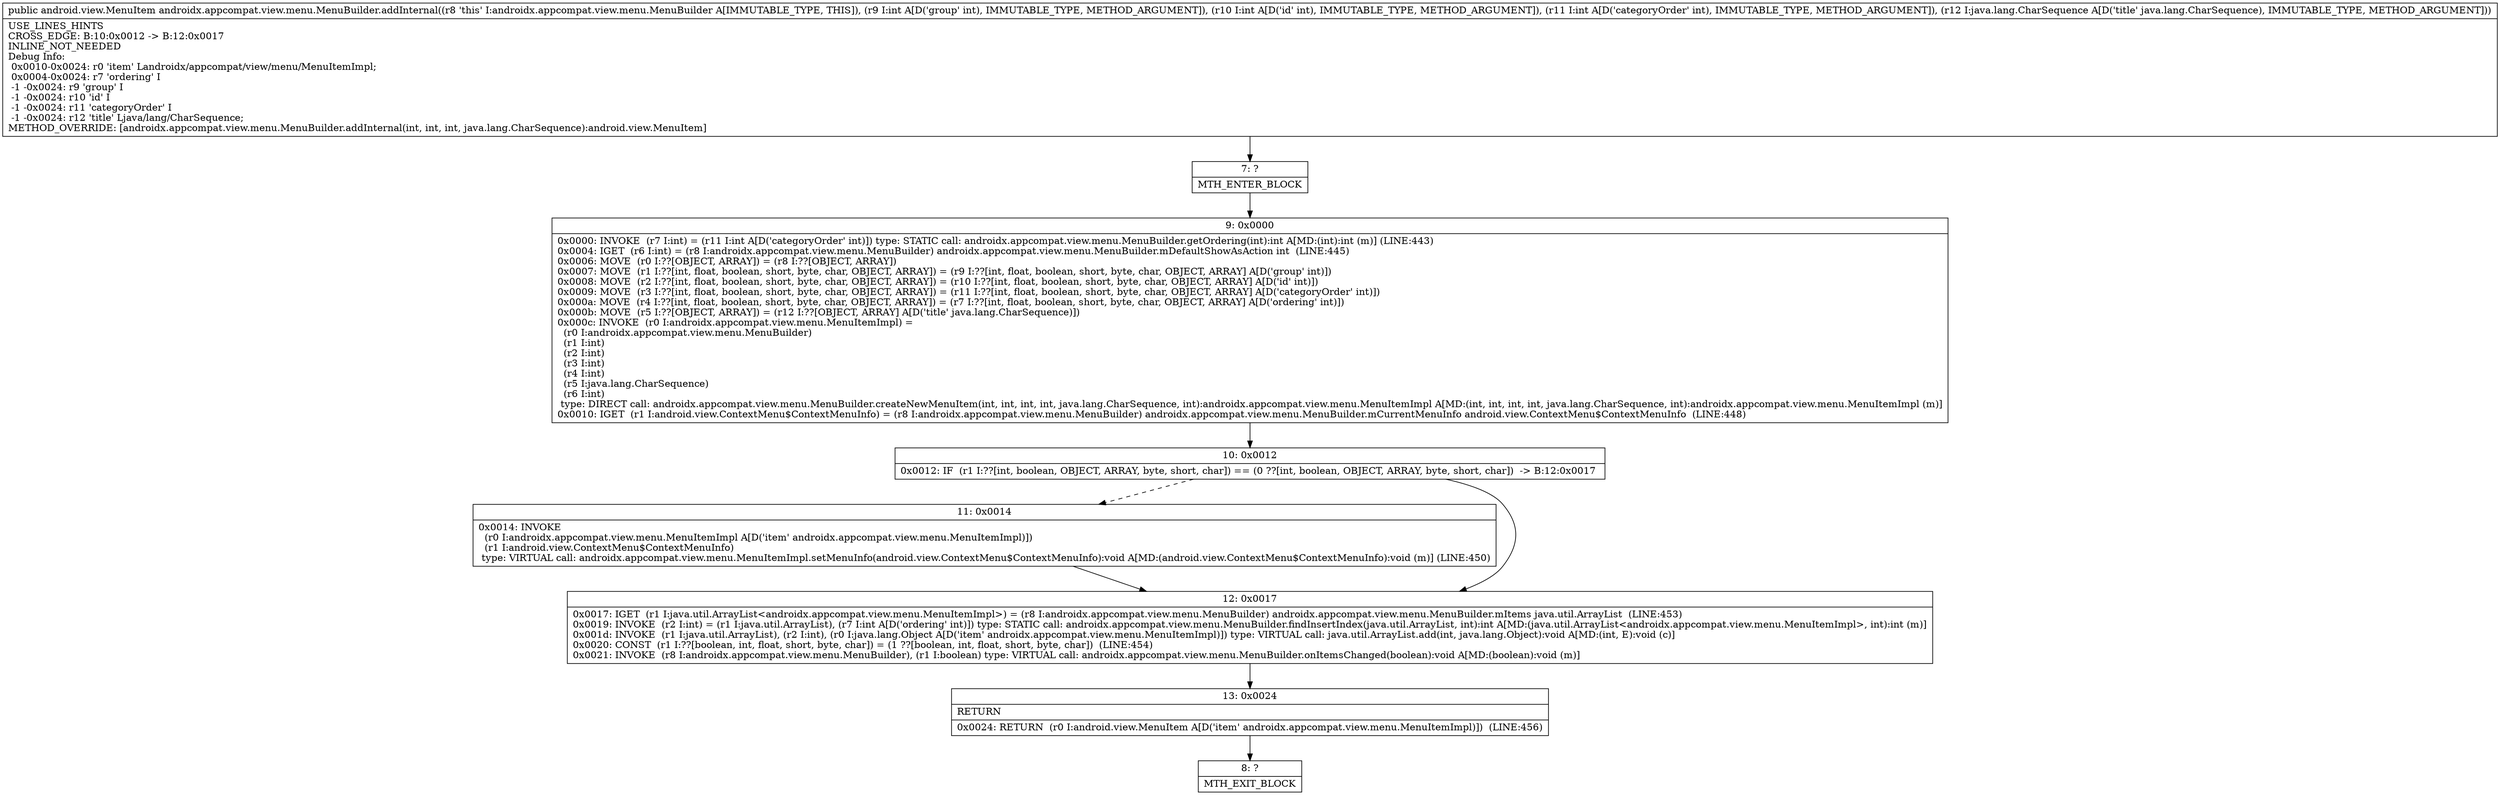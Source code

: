 digraph "CFG forandroidx.appcompat.view.menu.MenuBuilder.addInternal(IIILjava\/lang\/CharSequence;)Landroid\/view\/MenuItem;" {
Node_7 [shape=record,label="{7\:\ ?|MTH_ENTER_BLOCK\l}"];
Node_9 [shape=record,label="{9\:\ 0x0000|0x0000: INVOKE  (r7 I:int) = (r11 I:int A[D('categoryOrder' int)]) type: STATIC call: androidx.appcompat.view.menu.MenuBuilder.getOrdering(int):int A[MD:(int):int (m)] (LINE:443)\l0x0004: IGET  (r6 I:int) = (r8 I:androidx.appcompat.view.menu.MenuBuilder) androidx.appcompat.view.menu.MenuBuilder.mDefaultShowAsAction int  (LINE:445)\l0x0006: MOVE  (r0 I:??[OBJECT, ARRAY]) = (r8 I:??[OBJECT, ARRAY]) \l0x0007: MOVE  (r1 I:??[int, float, boolean, short, byte, char, OBJECT, ARRAY]) = (r9 I:??[int, float, boolean, short, byte, char, OBJECT, ARRAY] A[D('group' int)]) \l0x0008: MOVE  (r2 I:??[int, float, boolean, short, byte, char, OBJECT, ARRAY]) = (r10 I:??[int, float, boolean, short, byte, char, OBJECT, ARRAY] A[D('id' int)]) \l0x0009: MOVE  (r3 I:??[int, float, boolean, short, byte, char, OBJECT, ARRAY]) = (r11 I:??[int, float, boolean, short, byte, char, OBJECT, ARRAY] A[D('categoryOrder' int)]) \l0x000a: MOVE  (r4 I:??[int, float, boolean, short, byte, char, OBJECT, ARRAY]) = (r7 I:??[int, float, boolean, short, byte, char, OBJECT, ARRAY] A[D('ordering' int)]) \l0x000b: MOVE  (r5 I:??[OBJECT, ARRAY]) = (r12 I:??[OBJECT, ARRAY] A[D('title' java.lang.CharSequence)]) \l0x000c: INVOKE  (r0 I:androidx.appcompat.view.menu.MenuItemImpl) = \l  (r0 I:androidx.appcompat.view.menu.MenuBuilder)\l  (r1 I:int)\l  (r2 I:int)\l  (r3 I:int)\l  (r4 I:int)\l  (r5 I:java.lang.CharSequence)\l  (r6 I:int)\l type: DIRECT call: androidx.appcompat.view.menu.MenuBuilder.createNewMenuItem(int, int, int, int, java.lang.CharSequence, int):androidx.appcompat.view.menu.MenuItemImpl A[MD:(int, int, int, int, java.lang.CharSequence, int):androidx.appcompat.view.menu.MenuItemImpl (m)]\l0x0010: IGET  (r1 I:android.view.ContextMenu$ContextMenuInfo) = (r8 I:androidx.appcompat.view.menu.MenuBuilder) androidx.appcompat.view.menu.MenuBuilder.mCurrentMenuInfo android.view.ContextMenu$ContextMenuInfo  (LINE:448)\l}"];
Node_10 [shape=record,label="{10\:\ 0x0012|0x0012: IF  (r1 I:??[int, boolean, OBJECT, ARRAY, byte, short, char]) == (0 ??[int, boolean, OBJECT, ARRAY, byte, short, char])  \-\> B:12:0x0017 \l}"];
Node_11 [shape=record,label="{11\:\ 0x0014|0x0014: INVOKE  \l  (r0 I:androidx.appcompat.view.menu.MenuItemImpl A[D('item' androidx.appcompat.view.menu.MenuItemImpl)])\l  (r1 I:android.view.ContextMenu$ContextMenuInfo)\l type: VIRTUAL call: androidx.appcompat.view.menu.MenuItemImpl.setMenuInfo(android.view.ContextMenu$ContextMenuInfo):void A[MD:(android.view.ContextMenu$ContextMenuInfo):void (m)] (LINE:450)\l}"];
Node_12 [shape=record,label="{12\:\ 0x0017|0x0017: IGET  (r1 I:java.util.ArrayList\<androidx.appcompat.view.menu.MenuItemImpl\>) = (r8 I:androidx.appcompat.view.menu.MenuBuilder) androidx.appcompat.view.menu.MenuBuilder.mItems java.util.ArrayList  (LINE:453)\l0x0019: INVOKE  (r2 I:int) = (r1 I:java.util.ArrayList), (r7 I:int A[D('ordering' int)]) type: STATIC call: androidx.appcompat.view.menu.MenuBuilder.findInsertIndex(java.util.ArrayList, int):int A[MD:(java.util.ArrayList\<androidx.appcompat.view.menu.MenuItemImpl\>, int):int (m)]\l0x001d: INVOKE  (r1 I:java.util.ArrayList), (r2 I:int), (r0 I:java.lang.Object A[D('item' androidx.appcompat.view.menu.MenuItemImpl)]) type: VIRTUAL call: java.util.ArrayList.add(int, java.lang.Object):void A[MD:(int, E):void (c)]\l0x0020: CONST  (r1 I:??[boolean, int, float, short, byte, char]) = (1 ??[boolean, int, float, short, byte, char])  (LINE:454)\l0x0021: INVOKE  (r8 I:androidx.appcompat.view.menu.MenuBuilder), (r1 I:boolean) type: VIRTUAL call: androidx.appcompat.view.menu.MenuBuilder.onItemsChanged(boolean):void A[MD:(boolean):void (m)]\l}"];
Node_13 [shape=record,label="{13\:\ 0x0024|RETURN\l|0x0024: RETURN  (r0 I:android.view.MenuItem A[D('item' androidx.appcompat.view.menu.MenuItemImpl)])  (LINE:456)\l}"];
Node_8 [shape=record,label="{8\:\ ?|MTH_EXIT_BLOCK\l}"];
MethodNode[shape=record,label="{public android.view.MenuItem androidx.appcompat.view.menu.MenuBuilder.addInternal((r8 'this' I:androidx.appcompat.view.menu.MenuBuilder A[IMMUTABLE_TYPE, THIS]), (r9 I:int A[D('group' int), IMMUTABLE_TYPE, METHOD_ARGUMENT]), (r10 I:int A[D('id' int), IMMUTABLE_TYPE, METHOD_ARGUMENT]), (r11 I:int A[D('categoryOrder' int), IMMUTABLE_TYPE, METHOD_ARGUMENT]), (r12 I:java.lang.CharSequence A[D('title' java.lang.CharSequence), IMMUTABLE_TYPE, METHOD_ARGUMENT]))  | USE_LINES_HINTS\lCROSS_EDGE: B:10:0x0012 \-\> B:12:0x0017\lINLINE_NOT_NEEDED\lDebug Info:\l  0x0010\-0x0024: r0 'item' Landroidx\/appcompat\/view\/menu\/MenuItemImpl;\l  0x0004\-0x0024: r7 'ordering' I\l  \-1 \-0x0024: r9 'group' I\l  \-1 \-0x0024: r10 'id' I\l  \-1 \-0x0024: r11 'categoryOrder' I\l  \-1 \-0x0024: r12 'title' Ljava\/lang\/CharSequence;\lMETHOD_OVERRIDE: [androidx.appcompat.view.menu.MenuBuilder.addInternal(int, int, int, java.lang.CharSequence):android.view.MenuItem]\l}"];
MethodNode -> Node_7;Node_7 -> Node_9;
Node_9 -> Node_10;
Node_10 -> Node_11[style=dashed];
Node_10 -> Node_12;
Node_11 -> Node_12;
Node_12 -> Node_13;
Node_13 -> Node_8;
}

